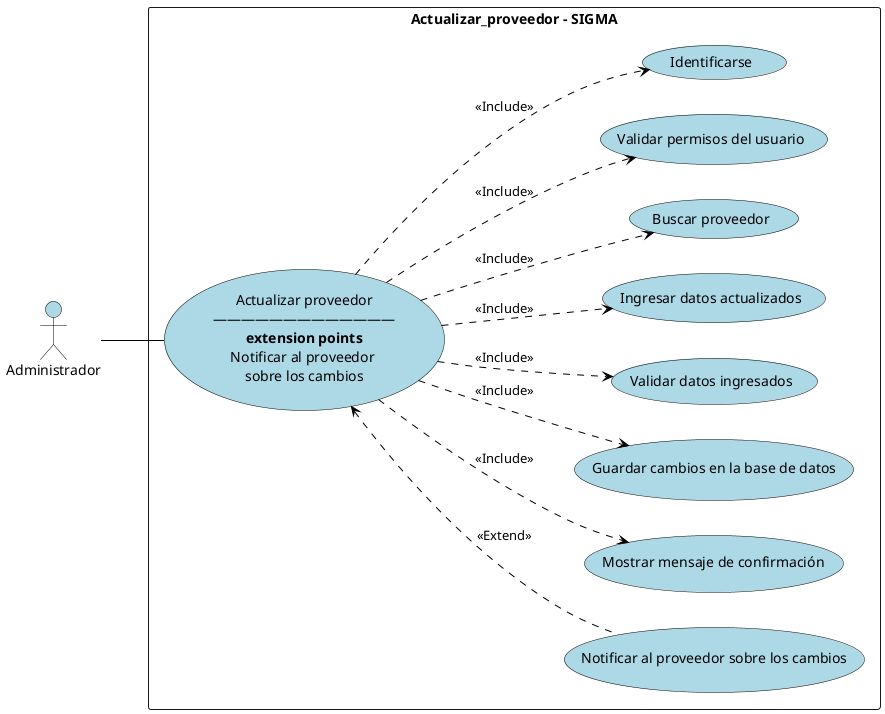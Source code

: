 @startuml ActualizarProveedor
left to right direction
skinparam backgroundColor White
skinparam usecase {
    BackgroundColor #ADD8E6
    BorderColor Black
    ArrowColor Black
}

actor Administrador

skinparam actor {
    BackgroundColor #ADD8E6
    BorderColor Black
    FontColor Black
}

rectangle "Actualizar_proveedor - SIGMA" {
    usecase "Actualizar proveedor\n―――――――――――――\n<b>extension points</b>\nNotificar al proveedor \nsobre los cambios" as AU
    usecase "Notificar al proveedor sobre los cambios" as NC
    usecase "Mostrar mensaje de confirmación" as MC
    usecase "Guardar cambios en la base de datos" as GC
    usecase "Validar datos ingresados" as DI
    usecase "Ingresar datos actualizados" as DA
    usecase "Buscar proveedor" as BP
    usecase "Validar permisos del usuario" as VP
    usecase "Identificarse" as ID
}

Administrador -- AU

AU ..> ID : <<Include>>
AU ..> VP : <<Include>>
AU ..> BP : <<Include>>
AU ..> DA : <<Include>>
AU ..> DI : <<Include>>
AU ..> GC : <<Include>>
AU ..> MC : <<Include>>
AU <.. NC : <<Extend>>

@enduml
